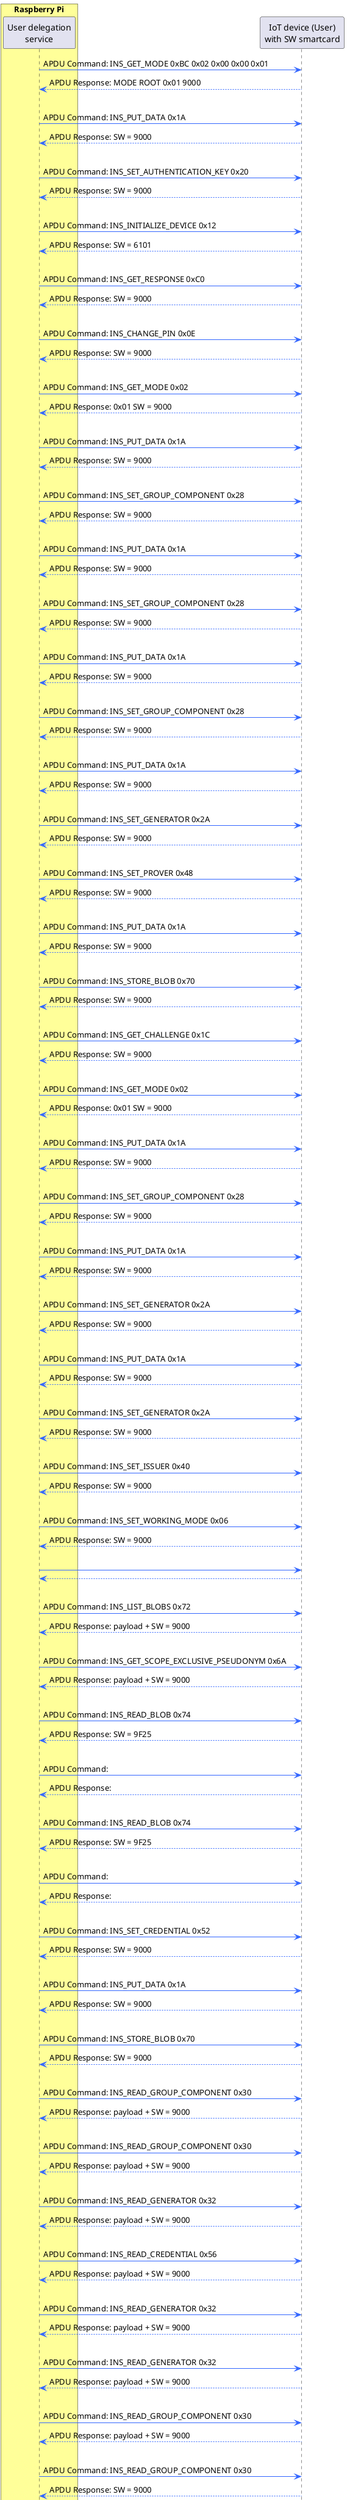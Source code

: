 @startuml
box "Raspberry Pi" #FFFF99

participant "User delegation\nservice" as RpiUser
end box
participant "IoT device (User)\nwith SW smartcard" as IoT


RpiUser -[#3366FF]> IoT : APDU Command: INS_GET_MODE 0xBC 0x02 0x00 0x00 0x01
RpiUser <-[#3366FF]- IoT : APDU Response: MODE ROOT 0x01 9000
|||
RpiUser -[#3366FF]> IoT : APDU Command: INS_PUT_DATA 0x1A
RpiUser <-[#3366FF]- IoT : APDU Response: SW = 9000
|||
RpiUser -[#3366FF]> IoT : APDU Command: INS_SET_AUTHENTICATION_KEY 0x20
RpiUser <-[#3366FF]- IoT : APDU Response: SW = 9000
|||
RpiUser -[#3366FF]> IoT : APDU Command: INS_INITIALIZE_DEVICE 0x12
RpiUser <-[#3366FF]- IoT : APDU Response: SW = 6101
|||
RpiUser -[#3366FF]> IoT : APDU Command: INS_GET_RESPONSE 0xC0
RpiUser <-[#3366FF]- IoT : APDU Response: SW = 9000
|||
RpiUser -[#3366FF]> IoT : APDU Command: INS_CHANGE_PIN 0x0E
RpiUser <-[#3366FF]- IoT : APDU Response: SW = 9000
|||
RpiUser -[#3366FF]> IoT : APDU Command: INS_GET_MODE 0x02
RpiUser <-[#3366FF]- IoT : APDU Response: 0x01 SW = 9000
|||
RpiUser -[#3366FF]> IoT : APDU Command: INS_PUT_DATA 0x1A
RpiUser <-[#3366FF]- IoT : APDU Response: SW = 9000
|||
RpiUser -[#3366FF]> IoT : APDU Command: INS_SET_GROUP_COMPONENT 0x28
RpiUser <-[#3366FF]- IoT : APDU Response: SW = 9000
|||
RpiUser -[#3366FF]> IoT : APDU Command: INS_PUT_DATA 0x1A
RpiUser <-[#3366FF]- IoT : APDU Response: SW = 9000
|||
RpiUser -[#3366FF]> IoT : APDU Command: INS_SET_GROUP_COMPONENT 0x28
RpiUser <-[#3366FF]- IoT : APDU Response: SW = 9000
|||
RpiUser -[#3366FF]> IoT : APDU Command: INS_PUT_DATA 0x1A
RpiUser <-[#3366FF]- IoT : APDU Response: SW = 9000
|||
RpiUser -[#3366FF]> IoT : APDU Command: INS_SET_GROUP_COMPONENT 0x28
RpiUser <-[#3366FF]- IoT : APDU Response: SW = 9000
|||
RpiUser -[#3366FF]> IoT : APDU Command: INS_PUT_DATA 0x1A
RpiUser <-[#3366FF]- IoT : APDU Response: SW = 9000
|||
RpiUser -[#3366FF]> IoT : APDU Command: INS_SET_GENERATOR 0x2A
RpiUser <-[#3366FF]- IoT : APDU Response: SW = 9000
|||
RpiUser -[#3366FF]> IoT : APDU Command: INS_SET_PROVER 0x48
RpiUser <-[#3366FF]- IoT : APDU Response: SW = 9000
|||
RpiUser -[#3366FF]> IoT : APDU Command: INS_PUT_DATA 0x1A
RpiUser <-[#3366FF]- IoT : APDU Response: SW = 9000
|||
RpiUser -[#3366FF]> IoT : APDU Command: INS_STORE_BLOB 0x70
RpiUser <-[#3366FF]- IoT : APDU Response: SW = 9000
|||
RpiUser -[#3366FF]> IoT : APDU Command: INS_GET_CHALLENGE 0x1C
RpiUser <-[#3366FF]- IoT : APDU Response: SW = 9000
|||
RpiUser -[#3366FF]> IoT : APDU Command: INS_GET_MODE 0x02
RpiUser <-[#3366FF]- IoT : APDU Response: 0x01 SW = 9000
|||
RpiUser -[#3366FF]> IoT : APDU Command: INS_PUT_DATA 0x1A
RpiUser <-[#3366FF]- IoT : APDU Response: SW = 9000
|||
RpiUser -[#3366FF]> IoT : APDU Command: INS_SET_GROUP_COMPONENT 0x28
RpiUser <-[#3366FF]- IoT : APDU Response: SW = 9000
|||
RpiUser -[#3366FF]> IoT : APDU Command: INS_PUT_DATA 0x1A
RpiUser <-[#3366FF]- IoT : APDU Response: SW = 9000
|||
RpiUser -[#3366FF]> IoT : APDU Command: INS_SET_GENERATOR 0x2A
RpiUser <-[#3366FF]- IoT : APDU Response: SW = 9000
|||
RpiUser -[#3366FF]> IoT : APDU Command: INS_PUT_DATA 0x1A
RpiUser <-[#3366FF]- IoT : APDU Response: SW = 9000
|||
RpiUser -[#3366FF]> IoT : APDU Command: INS_SET_GENERATOR 0x2A
RpiUser <-[#3366FF]- IoT : APDU Response: SW = 9000
|||
RpiUser -[#3366FF]> IoT : APDU Command: INS_SET_ISSUER 0x40
RpiUser <-[#3366FF]- IoT : APDU Response: SW = 9000
|||
RpiUser -[#3366FF]> IoT : APDU Command: INS_SET_WORKING_MODE 0x06
RpiUser <-[#3366FF]- IoT : APDU Response: SW = 9000
|||
RpiUser -[#3366FF]> IoT :
RpiUser <-[#3366FF]- IoT :
|||
RpiUser -[#3366FF]> IoT : APDU Command: INS_LIST_BLOBS 0x72
RpiUser <-[#3366FF]- IoT : APDU Response: payload + SW = 9000
|||
RpiUser -[#3366FF]> IoT : APDU Command: INS_GET_SCOPE_EXCLUSIVE_PSEUDONYM 0x6A
RpiUser <-[#3366FF]- IoT : APDU Response: payload + SW = 9000
|||
RpiUser -[#3366FF]> IoT : APDU Command: INS_READ_BLOB 0x74
RpiUser <-[#3366FF]- IoT : APDU Response: SW = 9F25
|||
RpiUser -[#3366FF]> IoT : APDU Command:
RpiUser <-[#3366FF]- IoT : APDU Response:
|||
RpiUser -[#3366FF]> IoT : APDU Command: INS_READ_BLOB 0x74
RpiUser <-[#3366FF]- IoT : APDU Response: SW = 9F25
|||
RpiUser -[#3366FF]> IoT : APDU Command:
RpiUser <-[#3366FF]- IoT : APDU Response:
|||
RpiUser -[#3366FF]> IoT : APDU Command: INS_SET_CREDENTIAL 0x52
RpiUser <-[#3366FF]- IoT : APDU Response: SW = 9000
|||
RpiUser -[#3366FF]> IoT : APDU Command: INS_PUT_DATA 0x1A
RpiUser <-[#3366FF]- IoT : APDU Response: SW = 9000
|||
RpiUser -[#3366FF]> IoT : APDU Command: INS_STORE_BLOB 0x70
RpiUser <-[#3366FF]- IoT : APDU Response: SW = 9000
|||
RpiUser -[#3366FF]> IoT : APDU Command: INS_READ_GROUP_COMPONENT 0x30
RpiUser <-[#3366FF]- IoT : APDU Response: payload + SW = 9000
|||
RpiUser -[#3366FF]> IoT : APDU Command: INS_READ_GROUP_COMPONENT 0x30
RpiUser <-[#3366FF]- IoT : APDU Response: payload + SW = 9000
|||
RpiUser -[#3366FF]> IoT : APDU Command: INS_READ_GENERATOR 0x32
RpiUser <-[#3366FF]- IoT : APDU Response: payload + SW = 9000
|||
RpiUser -[#3366FF]> IoT : APDU Command: INS_READ_CREDENTIAL 0x56
RpiUser <-[#3366FF]- IoT : APDU Response: payload + SW = 9000
|||
RpiUser -[#3366FF]> IoT : APDU Command: INS_READ_GENERATOR 0x32
RpiUser <-[#3366FF]- IoT : APDU Response: payload + SW = 9000
|||
RpiUser -[#3366FF]> IoT : APDU Command: INS_READ_GENERATOR 0x32
RpiUser <-[#3366FF]- IoT : APDU Response: payload + SW = 9000
|||
RpiUser -[#3366FF]> IoT : APDU Command: INS_READ_GROUP_COMPONENT 0x30
RpiUser <-[#3366FF]- IoT : APDU Response: payload + SW = 9000
|||
RpiUser -[#3366FF]> IoT : APDU Command: INS_READ_GROUP_COMPONENT 0x30
RpiUser <-[#3366FF]- IoT : APDU Response: SW = 9000
|||
RpiUser -[#3366FF]> IoT : APDU Command: INS_GET_CREDENTIAL_PUBLIC_KEY 0x5A
RpiUser <-[#3366FF]- IoT : APDU Response: payload + SW = 9000
|||
RpiUser -[#3366FF]> IoT : APDU Command: INS_START_COMMITMENTS 0x4E
RpiUser <-[#3366FF]- IoT : APDU Response: SW = 9000
|||
RpiUser -[#3366FF]> IoT : APDU Command: INS_READ_CREDENTIAL 0x56
RpiUser <-[#3366FF]- IoT : APDU Response: payload + SW = 9000
||||
RpiUser -[#3366FF]> IoT : APDU Command: INS_GET_ISSUANCE_COMMITMENT 0x5C
RpiUser <-[#3366FF]- IoT : APDU Response: payload + SW = 9000
|||
RpiUser -[#3366FF]> IoT : APDU Command: INS_GET_SCOPE_EXCLUSIVE_COMMITMENT 0x6C
RpiUser <-[#3366FF]- IoT : APDU Response: payload + SW = 9000
|||
RpiUser -[#3366FF]> IoT : APDU Command: INS_START_RESPONSES 0x50
RpiUser <-[#3366FF]- IoT : APDU Response: SW = 9000
|||
RpiUser -[#3366FF]> IoT : APDU Command: INS_GET_DEVICE_RESPONSE 0x68
RpiUser <-[#3366FF]- IoT : APDU Response: payload + SW = 9000
|||
RpiUser -[#3366FF]> IoT : APDU Command: INS_READ_CREDENTIAL 0x56
RpiUser <-[#3366FF]- IoT : APDU Response: payload + SW = 9000
|||
RpiUser -[#3366FF]> IoT : APDU Command: INS_GET_ISSUANCE_RESPONSE 0x5E
RpiUser <-[#3366FF]- IoT : APDU Response: payload + SW = 9000
|||
RpiUser -[#3366FF]> IoT : APDU Command: INS_READ_ISSUER 0x44
RpiUser <-[#3366FF]- IoT : APDU Response: payload + SW = 9000
|||
RpiUser -[#3366FF]> IoT : APDU Command: INS_PUT_DATA 0x1A
RpiUser <-[#3366FF]- IoT : APDU Response: payload + SW = 9000
|||
RpiUser -[#3366FF]> IoT : APDU Command: INS_STORE_BLOB 0x70
RpiUser <-[#3366FF]- IoT : APDU Response: SW = 9000
|||
RpiUser -[#3366FF]> IoT : APDU Command: INS_PUT_DATA 0x1A
RpiUser <-[#3366FF]- IoT : APDU Response: SW = 9000
|||
RpiUser -[#3366FF]> IoT : APDU Command: INS_STORE_BLOB 0x70
RpiUser <-[#3366FF]- IoT : APDU Response: SW = 9000
|||
RpiUser -[#3366FF]> IoT : APDU Command: INS_PUT_DATA 0x1A
RpiUser <-[#3366FF]- IoT : APDU Response: SW = 9000
|||
RpiUser -[#3366FF]> IoT : APDU Command: INS_STORE_BLOB 0x70
RpiUser <-[#3366FF]- IoT : APDU Response: SW = 9000
|||
RpiUser -[#3366FF]> IoT : APDU Command: INS_PUT_DATA 0x1A
RpiUser <-[#3366FF]- IoT : APDU Response: SW = 9000
|||
RpiUser -[#3366FF]> IoT : APDU Command: INS_STORE_BLOB 0x70
RpiUser <-[#3366FF]- IoT : APDU Response: SW = 9000
|||
RpiUser -[#3366FF]> IoT : APDU Command: INS_PUT_DATA 0x1A
RpiUser <-[#3366FF]- IoT : APDU Response: SW = 9000
|||
RpiUser -[#3366FF]> IoT : APDU Command: INS_STORE_BLOB 0x70
RpiUser <-[#3366FF]- IoT : APDU Response: SW = 9000
|||
RpiUser -[#3366FF]> IoT : APDU Command: INS_PUT_DATA 0x1A
RpiUser <-[#3366FF]- IoT : APDU Response: SW = 9000
|||
RpiUser -[#3366FF]> IoT : APDU Command: INS_STORE_BLOB 0x70
RpiUser <-[#3366FF]- IoT : APDU Response: SW = 9000
|||
RpiUser -[#3366FF]> IoT : APDU Command: INS_PUT_DATA 0x1A
RpiUser <-[#3366FF]- IoT : APDU Response: SW = 9000
|||
RpiUser -[#3366FF]> IoT : APDU Command: INS_STORE_BLOB 0x70
RpiUser <-[#3366FF]- IoT : APDU Response: SW = 9000
|||
RpiUser -[#3366FF]> IoT : APDU Command: INS_PUT_DATA 0x1A
RpiUser <-[#3366FF]- IoT : APDU Response: SW = 9000
|||
RpiUser -[#3366FF]> IoT : APDU Command: INS_STORE_BLOB 0x70
RpiUser <-[#3366FF]- IoT : APDU Response: SW = 9000
|||
RpiUser -[#3366FF]> IoT : APDU Command: INS_PUT_DATA 0x1A
RpiUser <-[#3366FF]- IoT : APDU Response: SW = 9000
|||
RpiUser -[#3366FF]> IoT : APDU Command: INS_STORE_BLOB 0x70
RpiUser <-[#3366FF]- IoT : APDU Response: SW = 9000
|||
RpiUser -[#3366FF]> IoT : APDU Command: INS_PUT_DATA 0x1A
RpiUser <-[#3366FF]- IoT : APDU Response: SW = 9000
|||
RpiUser -[#3366FF]> IoT : APDU Command: INS_STORE_BLOB 0x70
RpiUser <-[#3366FF]- IoT : APDU Response: SW = 9000
|||
RpiUser -[#3366FF]> IoT : APDU Command: INS_PUT_DATA 0x1A
RpiUser <-[#3366FF]- IoT : APDU Response: SW = 9000
|||
RpiUser -[#3366FF]> IoT : APDU Command: INS_STORE_BLOB 0x70
RpiUser <-[#3366FF]- IoT : APDU Response: SW = 9000
|||
RpiUser -[#3366FF]> IoT : APDU Command: INS_PUT_DATA 0x1A
RpiUser <-[#3366FF]- IoT : APDU Response: SW = 9000
|||
RpiUser -[#3366FF]> IoT : APDU Command: INS_STORE_BLOB 0x70
RpiUser <-[#3366FF]- IoT : APDU Response: SW = 9000
|||
RpiUser -[#3366FF]> IoT : APDU Command: INS_PUT_DATA 0x1A
RpiUser <-[#3366FF]- IoT : APDU Response: SW = 9000
|||
RpiUser -[#3366FF]> IoT : APDU Command: INS_STORE_BLOB 0x70
RpiUser <-[#3366FF]- IoT : APDU Response: SW = 9000
|||
RpiUser -[#3366FF]> IoT : APDU Command: INS_PUT_DATA 0x1A
RpiUser <-[#3366FF]- IoT : APDU Response: SW = 9000
|||
RpiUser -[#3366FF]> IoT : APDU Command: INS_STORE_BLOB 0x70
RpiUser <-[#3366FF]- IoT : APDU Response: SW = 9000
|||
RpiUser -[#3366FF]> IoT : APDU Command: INS_PUT_DATA 0x1A
RpiUser <-[#3366FF]- IoT : APDU Response: SW = 9000
|||
RpiUser -[#3366FF]> IoT : APDU Command: INS_STORE_BLOB 0x70
RpiUser <-[#3366FF]- IoT : APDU Response: SW = 9000
|||
RpiUser -[#3366FF]> IoT : APDU Command: INS_PUT_DATA 0x1A
RpiUser <-[#3366FF]- IoT : APDU Response: SW = 9000
|||
RpiUser -[#3366FF]> IoT : APDU Command: INS_STORE_BLOB 0x70
RpiUser <-[#3366FF]- IoT : APDU Response: SW = 9000
|||
RpiUser -[#3366FF]> IoT : APDU Command: INS_PUT_DATA 0x1A
RpiUser <-[#3366FF]- IoT : APDU Response: SW = 9000
|||
RpiUser -[#3366FF]> IoT : APDU Command: INS_STORE_BLOB 0x70
RpiUser <-[#3366FF]- IoT : APDU Response: SW = 9000
|||
RpiUser -[#3366FF]> IoT : APDU Command: INS_PUT_DATA 0x1A
RpiUser <-[#3366FF]- IoT : APDU Response: SW = 9000
|||
RpiUser -[#3366FF]> IoT : APDU Command: INS_STORE_BLOB 0x70
RpiUser <-[#3366FF]- IoT : APDU Response: SW = 9000
|||
RpiUser -[#3366FF]> IoT : APDU Command: INS_PUT_DATA 0x1A
RpiUser <-[#3366FF]- IoT : APDU Response: SW = 9000
|||
RpiUser -[#3366FF]> IoT : APDU Command: INS_STORE_BLOB 0x70
RpiUser <-[#3366FF]- IoT : APDU Response: SW = 9000
|||
RpiUser -[#3366FF]> IoT : APDU Command: INS_PUT_DATA 0x1A
RpiUser <-[#3366FF]- IoT : APDU Response: SW = 9000
|||
RpiUser -[#3366FF]> IoT : APDU Command: INS_STORE_BLOB 0x70
RpiUser <-[#3366FF]- IoT : APDU Response: SW = 9000
|||
RpiUser -[#3366FF]> IoT : APDU Command: INS_READ_CREDENTIAL 0x56
RpiUser <-[#3366FF]- IoT : APDU Response: payload + SW = 9000
|||
RpiUser -[#3366FF]> IoT : APDU Command: INS_START_COMMITMENTS 0x4E
RpiUser <-[#3366FF]- IoT : APDU Response: SW = 9000
|||
RpiUser -[#3366FF]> IoT : APDU Command: INS_READ_CREDENTIAL 0x56
RpiUser <-[#3366FF]- IoT : APDU Response: payload + SW = 9000
|||
RpiUser -[#3366FF]> IoT : APDU Command: INS_GET_PRESENTATION_COMMITMENT 0x60
RpiUser <-[#3366FF]- IoT : APDU Response: payload + SW = 9000
|||
RpiUser -[#3366FF]> IoT : APDU Command: INS_START_RESPONSES 0x50
RpiUser <-[#3366FF]- IoT : APDU Response: SW = 9000
|||
RpiUser -[#3366FF]> IoT : APDU Command: INS_GET_DEVICE_RESPONSE 0x68
RpiUser <-[#3366FF]- IoT : APDU Response: payload + SW = 9000
|||
RpiUser -[#3366FF]> IoT : APDU Command: INS_READ_CREDENTIAL 0x56
RpiUser <-[#3366FF]- IoT : APDU Response: payload + SW = 9000
|||
RpiUser -[#3366FF]> IoT : APDU Command: INS_GET_PRESENTATION_RESPONSE 0x62
RpiUser <-[#3366FF]- IoT : APDU Response: payload + SW = 9000
@enduml
